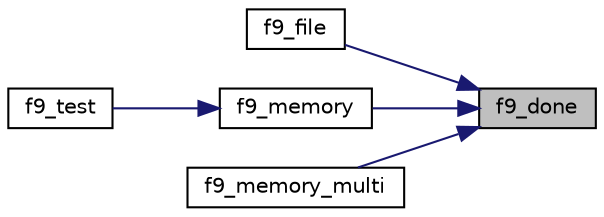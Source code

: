 digraph "f9_done"
{
 // LATEX_PDF_SIZE
  edge [fontname="Helvetica",fontsize="10",labelfontname="Helvetica",labelfontsize="10"];
  node [fontname="Helvetica",fontsize="10",shape=record];
  rankdir="RL";
  Node3 [label="f9_done",height=0.2,width=0.4,color="black", fillcolor="grey75", style="filled", fontcolor="black",tooltip="Terminate the f9-MAC state."];
  Node3 -> Node4 [dir="back",color="midnightblue",fontsize="10",style="solid",fontname="Helvetica"];
  Node4 [label="f9_file",height=0.2,width=0.4,color="black", fillcolor="white", style="filled",URL="$f9__file_8c.html#a4c1ea12d1c638f066c93908a118ec404",tooltip="f9 a file"];
  Node3 -> Node5 [dir="back",color="midnightblue",fontsize="10",style="solid",fontname="Helvetica"];
  Node5 [label="f9_memory",height=0.2,width=0.4,color="black", fillcolor="white", style="filled",URL="$f9__memory_8c.html#a8d8a8a7f9014e8b36484d2c992e9eb10",tooltip="f9-MAC a block of memory"];
  Node5 -> Node6 [dir="back",color="midnightblue",fontsize="10",style="solid",fontname="Helvetica"];
  Node6 [label="f9_test",height=0.2,width=0.4,color="black", fillcolor="white", style="filled",URL="$f9__test_8c.html#a4457afc1800916455c35efd9b1acd142",tooltip="Test f9-MAC mode Return CRYPT_OK on succes."];
  Node3 -> Node7 [dir="back",color="midnightblue",fontsize="10",style="solid",fontname="Helvetica"];
  Node7 [label="f9_memory_multi",height=0.2,width=0.4,color="black", fillcolor="white", style="filled",URL="$f9__memory__multi_8c.html#a6d3cc7c6511a0e33997084a56a7f191f",tooltip="f9 multiple blocks of memory"];
}
